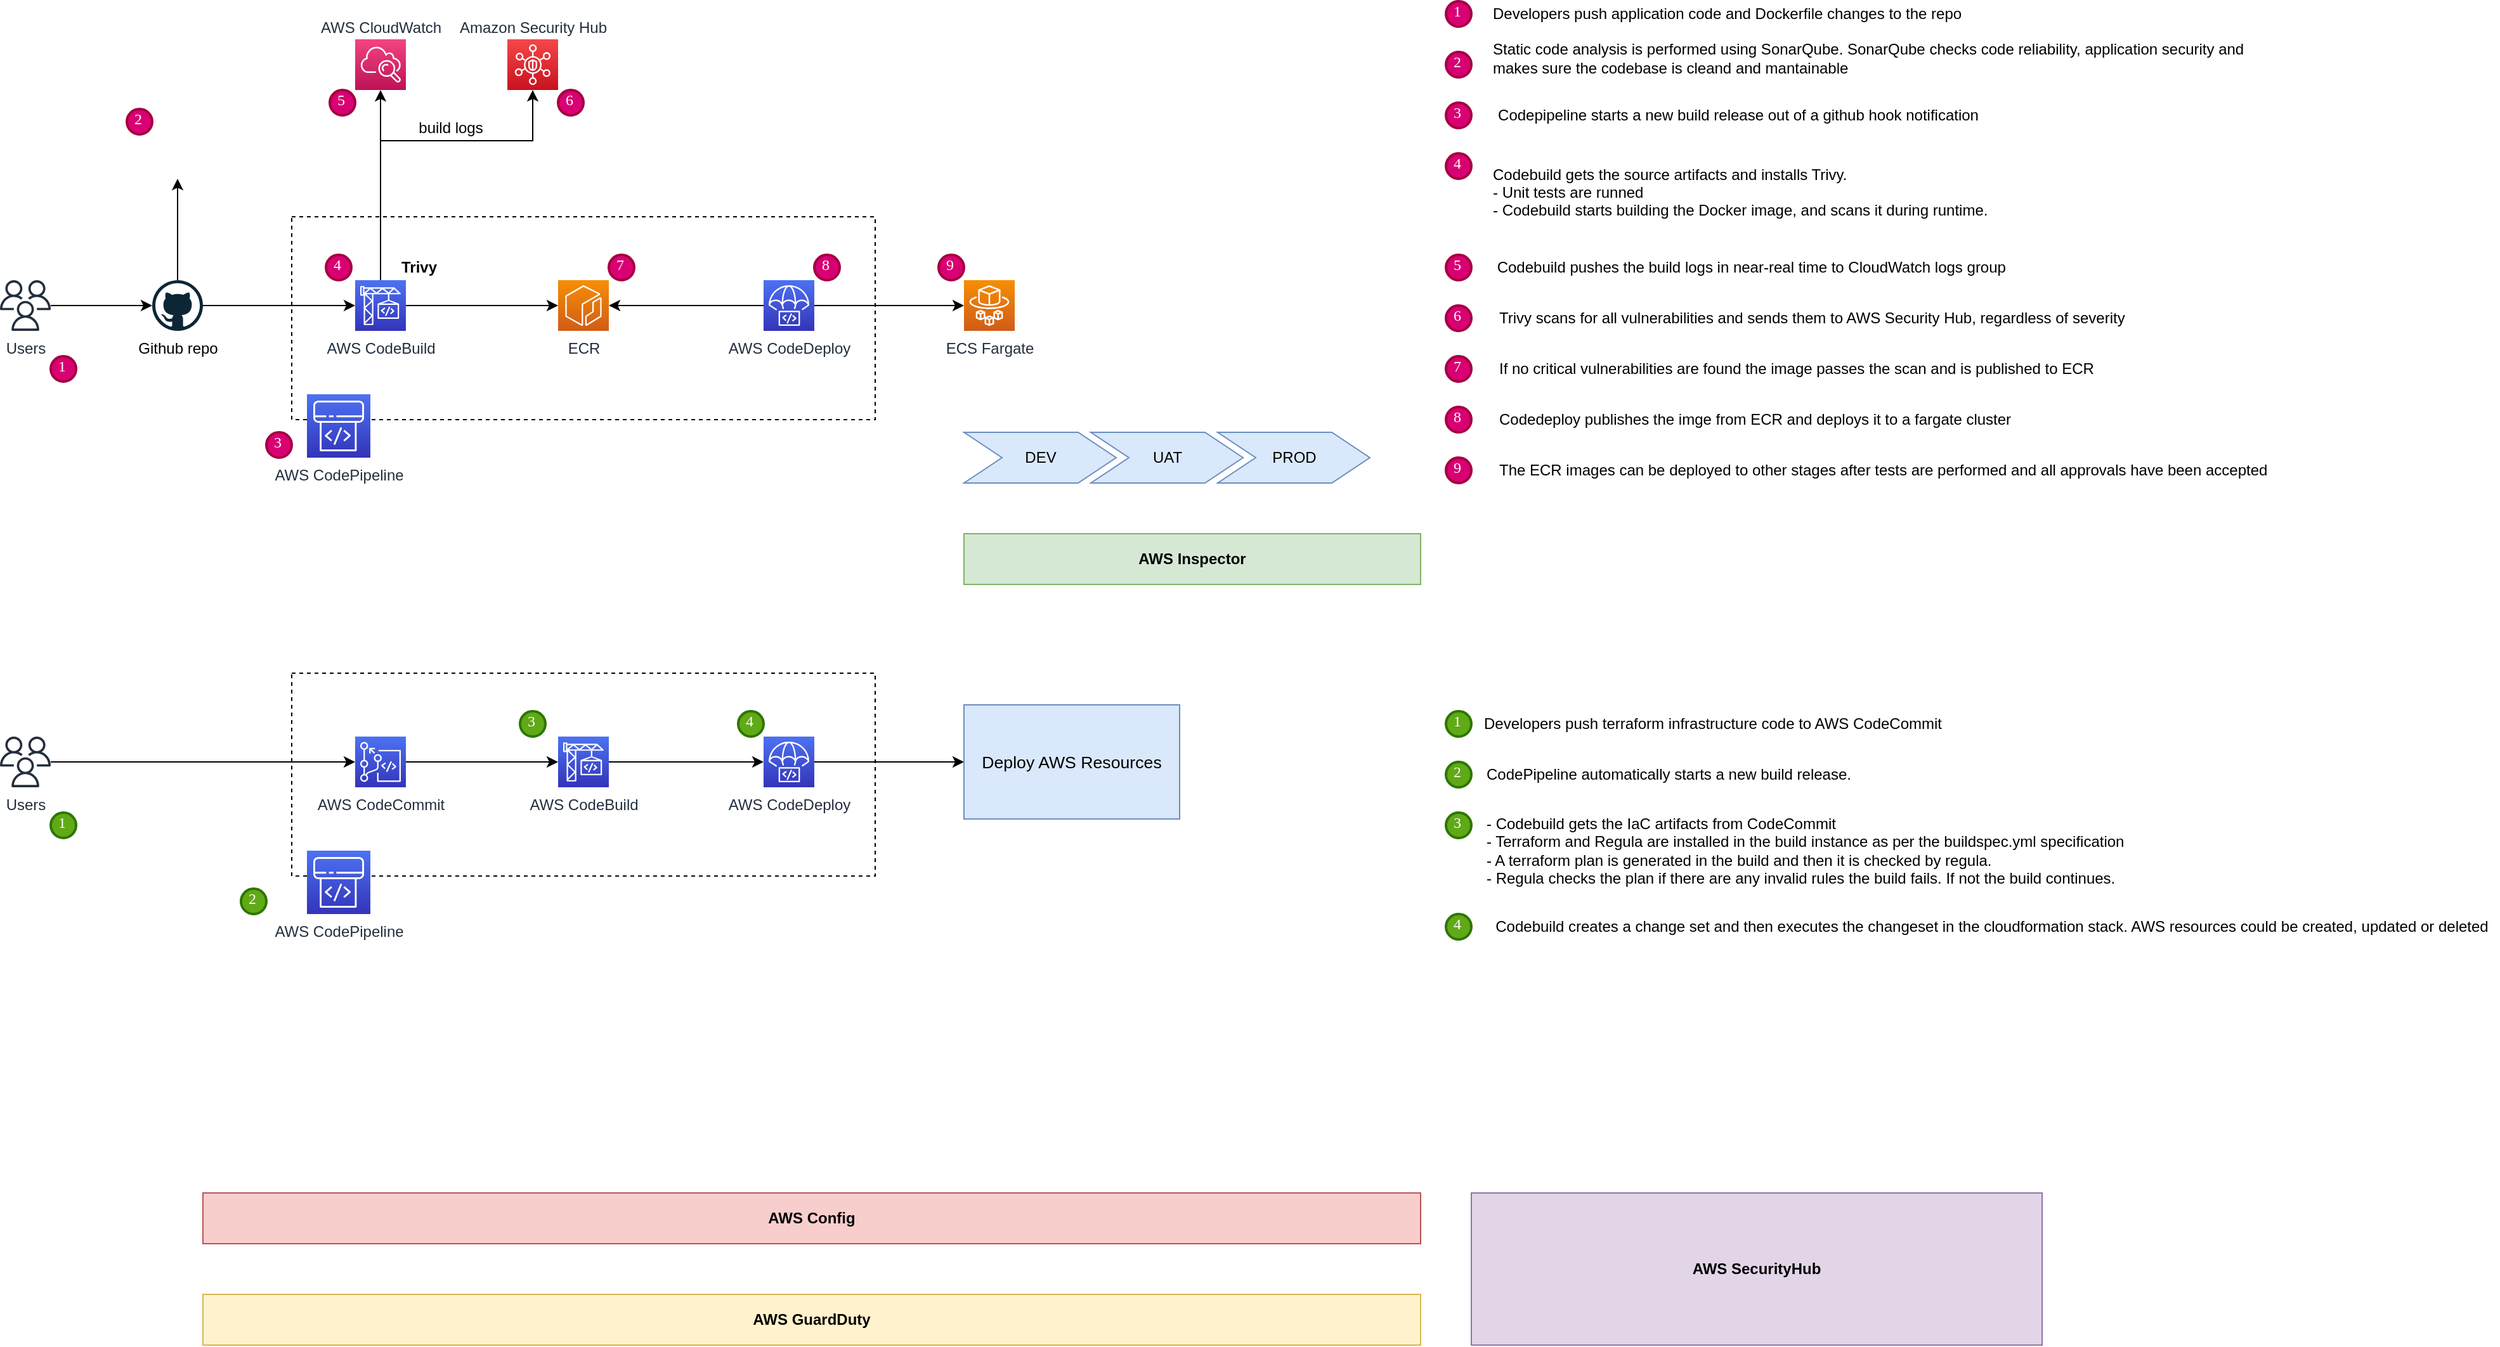 <mxfile version="13.3.9" type="device"><diagram id="T8tsK1PpJ94w1v-IC87q" name="Page-1"><mxGraphModel dx="2243" dy="1783" grid="1" gridSize="10" guides="1" tooltips="1" connect="1" arrows="1" fold="1" page="0" pageScale="1" pageWidth="1600" pageHeight="1200" math="0" shadow="0"><root><mxCell id="0"/><mxCell id="1" parent="0"/><mxCell id="sL6umKaQzqcQRvcaXxIf-47" value="" style="rounded=0;whiteSpace=wrap;html=1;dashed=1;" vertex="1" parent="1"><mxGeometry x="150" y="430" width="460" height="160" as="geometry"/></mxCell><mxCell id="sL6umKaQzqcQRvcaXxIf-48" value="AWS CodePipeline" style="outlineConnect=0;fontColor=#232F3E;gradientColor=#4D72F3;gradientDirection=north;fillColor=#3334B9;strokeColor=#ffffff;dashed=0;verticalLabelPosition=bottom;verticalAlign=top;align=center;html=1;fontSize=12;fontStyle=0;aspect=fixed;shape=mxgraph.aws4.resourceIcon;resIcon=mxgraph.aws4.codepipeline;" vertex="1" parent="1"><mxGeometry x="162" y="570" width="50" height="50" as="geometry"/></mxCell><mxCell id="sL6umKaQzqcQRvcaXxIf-20" value="" style="rounded=0;whiteSpace=wrap;html=1;dashed=1;" vertex="1" parent="1"><mxGeometry x="150" y="70" width="460" height="160" as="geometry"/></mxCell><mxCell id="t-QYfSTjz6e1NZ9DdBzR-30" value="AWS Inspector" style="rounded=0;whiteSpace=wrap;html=1;fillColor=#d5e8d4;strokeColor=#82b366;fontStyle=1" parent="1" vertex="1"><mxGeometry x="680" y="320" width="360" height="40" as="geometry"/></mxCell><mxCell id="t-QYfSTjz6e1NZ9DdBzR-33" value="AWS Config" style="rounded=0;whiteSpace=wrap;html=1;fillColor=#f8cecc;strokeColor=#b85450;fontStyle=1" parent="1" vertex="1"><mxGeometry x="80" y="840" width="960" height="40" as="geometry"/></mxCell><mxCell id="t-QYfSTjz6e1NZ9DdBzR-34" value="AWS GuardDuty" style="rounded=0;whiteSpace=wrap;html=1;fillColor=#fff2cc;strokeColor=#d6b656;fontStyle=1" parent="1" vertex="1"><mxGeometry x="80" y="920" width="960" height="40" as="geometry"/></mxCell><mxCell id="t-QYfSTjz6e1NZ9DdBzR-35" value="AWS SecurityHub" style="rounded=0;whiteSpace=wrap;html=1;fillColor=#e1d5e7;strokeColor=#9673a6;fontStyle=1" parent="1" vertex="1"><mxGeometry x="1080" y="840" width="450" height="120" as="geometry"/></mxCell><mxCell id="sL6umKaQzqcQRvcaXxIf-3" style="edgeStyle=orthogonalEdgeStyle;rounded=0;orthogonalLoop=1;jettySize=auto;html=1;" edge="1" parent="1" source="sL6umKaQzqcQRvcaXxIf-1" target="sL6umKaQzqcQRvcaXxIf-2"><mxGeometry relative="1" as="geometry"/></mxCell><mxCell id="sL6umKaQzqcQRvcaXxIf-8" style="edgeStyle=orthogonalEdgeStyle;rounded=0;orthogonalLoop=1;jettySize=auto;html=1;" edge="1" parent="1" source="sL6umKaQzqcQRvcaXxIf-1" target="sL6umKaQzqcQRvcaXxIf-7"><mxGeometry relative="1" as="geometry"/></mxCell><mxCell id="sL6umKaQzqcQRvcaXxIf-1" value="Github repo" style="dashed=0;outlineConnect=0;html=1;align=center;labelPosition=center;verticalLabelPosition=bottom;verticalAlign=top;shape=mxgraph.weblogos.github" vertex="1" parent="1"><mxGeometry x="40" y="120" width="40" height="40" as="geometry"/></mxCell><mxCell id="sL6umKaQzqcQRvcaXxIf-2" value="" style="shape=image;verticalLabelPosition=bottom;labelBackgroundColor=#ffffff;verticalAlign=top;aspect=fixed;imageAspect=0;image=https://onthedock.github.io/images/sonarqube.png;" vertex="1" parent="1"><mxGeometry x="40" width="40" height="40" as="geometry"/></mxCell><mxCell id="sL6umKaQzqcQRvcaXxIf-5" style="edgeStyle=orthogonalEdgeStyle;rounded=0;orthogonalLoop=1;jettySize=auto;html=1;" edge="1" parent="1" source="sL6umKaQzqcQRvcaXxIf-4" target="sL6umKaQzqcQRvcaXxIf-1"><mxGeometry relative="1" as="geometry"/></mxCell><mxCell id="sL6umKaQzqcQRvcaXxIf-4" value="Users" style="outlineConnect=0;fontColor=#232F3E;gradientColor=none;fillColor=#232F3E;strokeColor=none;dashed=0;verticalLabelPosition=bottom;verticalAlign=top;align=center;html=1;fontSize=12;fontStyle=0;aspect=fixed;pointerEvents=1;shape=mxgraph.aws4.users;" vertex="1" parent="1"><mxGeometry x="-80" y="120" width="40" height="40" as="geometry"/></mxCell><mxCell id="sL6umKaQzqcQRvcaXxIf-10" style="edgeStyle=orthogonalEdgeStyle;rounded=0;orthogonalLoop=1;jettySize=auto;html=1;" edge="1" parent="1" source="sL6umKaQzqcQRvcaXxIf-7" target="sL6umKaQzqcQRvcaXxIf-9"><mxGeometry relative="1" as="geometry"/></mxCell><mxCell id="sL6umKaQzqcQRvcaXxIf-12" style="edgeStyle=orthogonalEdgeStyle;rounded=0;orthogonalLoop=1;jettySize=auto;html=1;" edge="1" parent="1" source="sL6umKaQzqcQRvcaXxIf-7" target="sL6umKaQzqcQRvcaXxIf-11"><mxGeometry relative="1" as="geometry"><Array as="points"><mxPoint x="220" y="10"/><mxPoint x="340" y="10"/></Array></mxGeometry></mxCell><mxCell id="sL6umKaQzqcQRvcaXxIf-15" style="edgeStyle=orthogonalEdgeStyle;rounded=0;orthogonalLoop=1;jettySize=auto;html=1;" edge="1" parent="1" source="sL6umKaQzqcQRvcaXxIf-7" target="sL6umKaQzqcQRvcaXxIf-14"><mxGeometry relative="1" as="geometry"/></mxCell><mxCell id="sL6umKaQzqcQRvcaXxIf-7" value="AWS CodeBuild" style="outlineConnect=0;fontColor=#232F3E;gradientColor=#4D72F3;gradientDirection=north;fillColor=#3334B9;strokeColor=#ffffff;dashed=0;verticalLabelPosition=bottom;verticalAlign=top;align=center;html=1;fontSize=12;fontStyle=0;aspect=fixed;shape=mxgraph.aws4.resourceIcon;resIcon=mxgraph.aws4.codebuild;" vertex="1" parent="1"><mxGeometry x="200" y="120" width="40" height="40" as="geometry"/></mxCell><mxCell id="sL6umKaQzqcQRvcaXxIf-9" value="AWS CloudWatch" style="outlineConnect=0;fontColor=#232F3E;gradientColor=#F34482;gradientDirection=north;fillColor=#BC1356;strokeColor=#ffffff;dashed=0;verticalLabelPosition=top;verticalAlign=bottom;align=center;html=1;fontSize=12;fontStyle=0;aspect=fixed;shape=mxgraph.aws4.resourceIcon;resIcon=mxgraph.aws4.cloudwatch;labelPosition=center;" vertex="1" parent="1"><mxGeometry x="200" y="-70" width="40" height="40" as="geometry"/></mxCell><mxCell id="sL6umKaQzqcQRvcaXxIf-11" value="Amazon Security Hub" style="outlineConnect=0;fontColor=#232F3E;gradientColor=#F54749;gradientDirection=north;fillColor=#C7131F;strokeColor=#ffffff;dashed=0;verticalLabelPosition=top;verticalAlign=bottom;align=center;html=1;fontSize=12;fontStyle=0;aspect=fixed;shape=mxgraph.aws4.resourceIcon;resIcon=mxgraph.aws4.security_hub;labelPosition=center;" vertex="1" parent="1"><mxGeometry x="320" y="-70" width="40" height="40" as="geometry"/></mxCell><mxCell id="sL6umKaQzqcQRvcaXxIf-13" value="build logs" style="text;html=1;align=center;verticalAlign=middle;resizable=0;points=[];autosize=1;" vertex="1" parent="1"><mxGeometry x="240" y="-10" width="70" height="20" as="geometry"/></mxCell><mxCell id="sL6umKaQzqcQRvcaXxIf-14" value="ECR" style="outlineConnect=0;fontColor=#232F3E;gradientColor=#F78E04;gradientDirection=north;fillColor=#D05C17;strokeColor=#ffffff;dashed=0;verticalLabelPosition=bottom;verticalAlign=top;align=center;html=1;fontSize=12;fontStyle=0;aspect=fixed;shape=mxgraph.aws4.resourceIcon;resIcon=mxgraph.aws4.ecr;" vertex="1" parent="1"><mxGeometry x="360" y="120" width="40" height="40" as="geometry"/></mxCell><mxCell id="sL6umKaQzqcQRvcaXxIf-17" style="edgeStyle=orthogonalEdgeStyle;rounded=0;orthogonalLoop=1;jettySize=auto;html=1;" edge="1" parent="1" source="sL6umKaQzqcQRvcaXxIf-16" target="sL6umKaQzqcQRvcaXxIf-14"><mxGeometry relative="1" as="geometry"/></mxCell><mxCell id="sL6umKaQzqcQRvcaXxIf-19" style="edgeStyle=orthogonalEdgeStyle;rounded=0;orthogonalLoop=1;jettySize=auto;html=1;" edge="1" parent="1" source="sL6umKaQzqcQRvcaXxIf-16" target="sL6umKaQzqcQRvcaXxIf-18"><mxGeometry relative="1" as="geometry"/></mxCell><mxCell id="sL6umKaQzqcQRvcaXxIf-16" value="AWS CodeDeploy" style="outlineConnect=0;fontColor=#232F3E;gradientColor=#4D72F3;gradientDirection=north;fillColor=#3334B9;strokeColor=#ffffff;dashed=0;verticalLabelPosition=bottom;verticalAlign=top;align=center;html=1;fontSize=12;fontStyle=0;aspect=fixed;shape=mxgraph.aws4.resourceIcon;resIcon=mxgraph.aws4.codedeploy;" vertex="1" parent="1"><mxGeometry x="522" y="120" width="40" height="40" as="geometry"/></mxCell><mxCell id="sL6umKaQzqcQRvcaXxIf-18" value="ECS Fargate" style="outlineConnect=0;fontColor=#232F3E;gradientColor=#F78E04;gradientDirection=north;fillColor=#D05C17;strokeColor=#ffffff;dashed=0;verticalLabelPosition=bottom;verticalAlign=top;align=center;html=1;fontSize=12;fontStyle=0;aspect=fixed;shape=mxgraph.aws4.resourceIcon;resIcon=mxgraph.aws4.fargate;" vertex="1" parent="1"><mxGeometry x="680" y="120" width="40" height="40" as="geometry"/></mxCell><mxCell id="sL6umKaQzqcQRvcaXxIf-21" value="AWS CodePipeline" style="outlineConnect=0;fontColor=#232F3E;gradientColor=#4D72F3;gradientDirection=north;fillColor=#3334B9;strokeColor=#ffffff;dashed=0;verticalLabelPosition=bottom;verticalAlign=top;align=center;html=1;fontSize=12;fontStyle=0;aspect=fixed;shape=mxgraph.aws4.resourceIcon;resIcon=mxgraph.aws4.codepipeline;" vertex="1" parent="1"><mxGeometry x="162" y="210" width="50" height="50" as="geometry"/></mxCell><mxCell id="sL6umKaQzqcQRvcaXxIf-22" value="1" style="ellipse;whiteSpace=wrap;html=1;aspect=fixed;strokeWidth=2;fontFamily=Tahoma;spacingBottom=4;spacingRight=2;strokeColor=#A50040;fillColor=#d80073;fontColor=#ffffff;" vertex="1" parent="1"><mxGeometry x="-40" y="180" width="20" height="20" as="geometry"/></mxCell><mxCell id="sL6umKaQzqcQRvcaXxIf-23" value="3" style="ellipse;whiteSpace=wrap;html=1;aspect=fixed;strokeWidth=2;fontFamily=Tahoma;spacingBottom=4;spacingRight=2;strokeColor=#A50040;fillColor=#d80073;fontColor=#ffffff;" vertex="1" parent="1"><mxGeometry x="130" y="240" width="20" height="20" as="geometry"/></mxCell><mxCell id="sL6umKaQzqcQRvcaXxIf-24" value="4" style="ellipse;whiteSpace=wrap;html=1;aspect=fixed;strokeWidth=2;fontFamily=Tahoma;spacingBottom=4;spacingRight=2;strokeColor=#A50040;fillColor=#d80073;fontColor=#ffffff;" vertex="1" parent="1"><mxGeometry x="177" y="100" width="20" height="20" as="geometry"/></mxCell><mxCell id="sL6umKaQzqcQRvcaXxIf-27" value="5" style="ellipse;whiteSpace=wrap;html=1;aspect=fixed;strokeWidth=2;fontFamily=Tahoma;spacingBottom=4;spacingRight=2;strokeColor=#A50040;fillColor=#d80073;fontColor=#ffffff;" vertex="1" parent="1"><mxGeometry x="180" y="-30" width="20" height="20" as="geometry"/></mxCell><mxCell id="sL6umKaQzqcQRvcaXxIf-28" value="6" style="ellipse;whiteSpace=wrap;html=1;aspect=fixed;strokeWidth=2;fontFamily=Tahoma;spacingBottom=4;spacingRight=2;strokeColor=#A50040;fillColor=#d80073;fontColor=#ffffff;" vertex="1" parent="1"><mxGeometry x="360" y="-30" width="20" height="20" as="geometry"/></mxCell><mxCell id="sL6umKaQzqcQRvcaXxIf-29" value="7" style="ellipse;whiteSpace=wrap;html=1;aspect=fixed;strokeWidth=2;fontFamily=Tahoma;spacingBottom=4;spacingRight=2;strokeColor=#A50040;fillColor=#d80073;fontColor=#ffffff;" vertex="1" parent="1"><mxGeometry x="400" y="100" width="20" height="20" as="geometry"/></mxCell><mxCell id="sL6umKaQzqcQRvcaXxIf-32" value="8" style="ellipse;whiteSpace=wrap;html=1;aspect=fixed;strokeWidth=2;fontFamily=Tahoma;spacingBottom=4;spacingRight=2;strokeColor=#A50040;fillColor=#d80073;fontColor=#ffffff;" vertex="1" parent="1"><mxGeometry x="562" y="100" width="20" height="20" as="geometry"/></mxCell><mxCell id="sL6umKaQzqcQRvcaXxIf-33" value="2" style="ellipse;whiteSpace=wrap;html=1;aspect=fixed;strokeWidth=2;fontFamily=Tahoma;spacingBottom=4;spacingRight=2;strokeColor=#A50040;fillColor=#d80073;fontColor=#ffffff;" vertex="1" parent="1"><mxGeometry x="20" y="-15" width="20" height="20" as="geometry"/></mxCell><mxCell id="sL6umKaQzqcQRvcaXxIf-34" value="DEV" style="html=1;shadow=0;dashed=0;align=center;verticalAlign=middle;shape=mxgraph.arrows2.arrow;dy=0;dx=30;notch=30;fillColor=#dae8fc;strokeColor=#6c8ebf;" vertex="1" parent="1"><mxGeometry x="680" y="240" width="120" height="40" as="geometry"/></mxCell><mxCell id="sL6umKaQzqcQRvcaXxIf-35" value="UAT" style="html=1;shadow=0;dashed=0;align=center;verticalAlign=middle;shape=mxgraph.arrows2.arrow;dy=0;dx=30;notch=30;fillColor=#dae8fc;strokeColor=#6c8ebf;" vertex="1" parent="1"><mxGeometry x="780" y="240" width="120" height="40" as="geometry"/></mxCell><mxCell id="sL6umKaQzqcQRvcaXxIf-36" value="PROD" style="html=1;shadow=0;dashed=0;align=center;verticalAlign=middle;shape=mxgraph.arrows2.arrow;dy=0;dx=30;notch=30;fillColor=#dae8fc;strokeColor=#6c8ebf;" vertex="1" parent="1"><mxGeometry x="880" y="240" width="120" height="40" as="geometry"/></mxCell><mxCell id="sL6umKaQzqcQRvcaXxIf-39" style="edgeStyle=orthogonalEdgeStyle;rounded=0;orthogonalLoop=1;jettySize=auto;html=1;" edge="1" parent="1" source="sL6umKaQzqcQRvcaXxIf-37" target="sL6umKaQzqcQRvcaXxIf-38"><mxGeometry relative="1" as="geometry"/></mxCell><mxCell id="sL6umKaQzqcQRvcaXxIf-37" value="AWS CodeCommit" style="outlineConnect=0;fontColor=#232F3E;gradientColor=#4D72F3;gradientDirection=north;fillColor=#3334B9;strokeColor=#ffffff;dashed=0;verticalLabelPosition=bottom;verticalAlign=top;align=center;html=1;fontSize=12;fontStyle=0;aspect=fixed;shape=mxgraph.aws4.resourceIcon;resIcon=mxgraph.aws4.codecommit;" vertex="1" parent="1"><mxGeometry x="200" y="480" width="40" height="40" as="geometry"/></mxCell><mxCell id="sL6umKaQzqcQRvcaXxIf-42" style="edgeStyle=orthogonalEdgeStyle;rounded=0;orthogonalLoop=1;jettySize=auto;html=1;" edge="1" parent="1" source="sL6umKaQzqcQRvcaXxIf-38" target="sL6umKaQzqcQRvcaXxIf-41"><mxGeometry relative="1" as="geometry"/></mxCell><mxCell id="sL6umKaQzqcQRvcaXxIf-38" value="AWS CodeBuild" style="outlineConnect=0;fontColor=#232F3E;gradientColor=#4D72F3;gradientDirection=north;fillColor=#3334B9;strokeColor=#ffffff;dashed=0;verticalLabelPosition=bottom;verticalAlign=top;align=center;html=1;fontSize=12;fontStyle=0;aspect=fixed;shape=mxgraph.aws4.resourceIcon;resIcon=mxgraph.aws4.codebuild;" vertex="1" parent="1"><mxGeometry x="360" y="480" width="40" height="40" as="geometry"/></mxCell><mxCell id="sL6umKaQzqcQRvcaXxIf-50" style="edgeStyle=orthogonalEdgeStyle;rounded=0;orthogonalLoop=1;jettySize=auto;html=1;entryX=0;entryY=0.5;entryDx=0;entryDy=0;" edge="1" parent="1" source="sL6umKaQzqcQRvcaXxIf-41" target="sL6umKaQzqcQRvcaXxIf-49"><mxGeometry relative="1" as="geometry"/></mxCell><mxCell id="sL6umKaQzqcQRvcaXxIf-41" value="AWS CodeDeploy" style="outlineConnect=0;fontColor=#232F3E;gradientColor=#4D72F3;gradientDirection=north;fillColor=#3334B9;strokeColor=#ffffff;dashed=0;verticalLabelPosition=bottom;verticalAlign=top;align=center;html=1;fontSize=12;fontStyle=0;aspect=fixed;shape=mxgraph.aws4.resourceIcon;resIcon=mxgraph.aws4.codedeploy;" vertex="1" parent="1"><mxGeometry x="522" y="480" width="40" height="40" as="geometry"/></mxCell><mxCell id="sL6umKaQzqcQRvcaXxIf-44" style="edgeStyle=orthogonalEdgeStyle;rounded=0;orthogonalLoop=1;jettySize=auto;html=1;" edge="1" parent="1" source="sL6umKaQzqcQRvcaXxIf-43" target="sL6umKaQzqcQRvcaXxIf-37"><mxGeometry relative="1" as="geometry"/></mxCell><mxCell id="sL6umKaQzqcQRvcaXxIf-43" value="Users" style="outlineConnect=0;fontColor=#232F3E;gradientColor=none;fillColor=#232F3E;strokeColor=none;dashed=0;verticalLabelPosition=bottom;verticalAlign=top;align=center;html=1;fontSize=12;fontStyle=0;aspect=fixed;pointerEvents=1;shape=mxgraph.aws4.users;" vertex="1" parent="1"><mxGeometry x="-80" y="480" width="40" height="40" as="geometry"/></mxCell><mxCell id="sL6umKaQzqcQRvcaXxIf-49" value="&lt;font face=&quot;arial&quot;&gt;&lt;span style=&quot;font-size: 13.333px&quot;&gt;Deploy AWS Resources&lt;/span&gt;&lt;/font&gt;" style="rounded=0;whiteSpace=wrap;html=1;fillColor=#dae8fc;strokeColor=#6c8ebf;" vertex="1" parent="1"><mxGeometry x="680" y="455" width="170" height="90" as="geometry"/></mxCell><mxCell id="sL6umKaQzqcQRvcaXxIf-51" value="1" style="ellipse;whiteSpace=wrap;html=1;aspect=fixed;strokeWidth=2;fontFamily=Tahoma;spacingBottom=4;spacingRight=2;strokeColor=#2D7600;fillColor=#60a917;fontColor=#ffffff;" vertex="1" parent="1"><mxGeometry x="1060" y="460" width="20" height="20" as="geometry"/></mxCell><mxCell id="sL6umKaQzqcQRvcaXxIf-54" value="2" style="ellipse;whiteSpace=wrap;html=1;aspect=fixed;strokeWidth=2;fontFamily=Tahoma;spacingBottom=4;spacingRight=2;strokeColor=#2D7600;fillColor=#60a917;fontColor=#ffffff;" vertex="1" parent="1"><mxGeometry x="110" y="600" width="20" height="20" as="geometry"/></mxCell><mxCell id="sL6umKaQzqcQRvcaXxIf-56" value="3" style="ellipse;whiteSpace=wrap;html=1;aspect=fixed;strokeWidth=2;fontFamily=Tahoma;spacingBottom=4;spacingRight=2;strokeColor=#2D7600;fillColor=#60a917;fontColor=#ffffff;" vertex="1" parent="1"><mxGeometry x="330" y="460" width="20" height="20" as="geometry"/></mxCell><mxCell id="sL6umKaQzqcQRvcaXxIf-57" value="4" style="ellipse;whiteSpace=wrap;html=1;aspect=fixed;strokeWidth=2;fontFamily=Tahoma;spacingBottom=4;spacingRight=2;strokeColor=#2D7600;fillColor=#60a917;fontColor=#ffffff;" vertex="1" parent="1"><mxGeometry x="502" y="460" width="20" height="20" as="geometry"/></mxCell><mxCell id="sL6umKaQzqcQRvcaXxIf-59" value="Developers push terraform infrastructure code to AWS CodeCommit" style="text;html=1;align=center;verticalAlign=middle;resizable=0;points=[];autosize=1;" vertex="1" parent="1"><mxGeometry x="1080" y="460" width="380" height="20" as="geometry"/></mxCell><mxCell id="sL6umKaQzqcQRvcaXxIf-60" value="1" style="ellipse;whiteSpace=wrap;html=1;aspect=fixed;strokeWidth=2;fontFamily=Tahoma;spacingBottom=4;spacingRight=2;strokeColor=#2D7600;fillColor=#60a917;fontColor=#ffffff;" vertex="1" parent="1"><mxGeometry x="-40" y="540" width="20" height="20" as="geometry"/></mxCell><mxCell id="sL6umKaQzqcQRvcaXxIf-61" value="2" style="ellipse;whiteSpace=wrap;html=1;aspect=fixed;strokeWidth=2;fontFamily=Tahoma;spacingBottom=4;spacingRight=2;strokeColor=#2D7600;fillColor=#60a917;fontColor=#ffffff;" vertex="1" parent="1"><mxGeometry x="1060" y="500" width="20" height="20" as="geometry"/></mxCell><mxCell id="sL6umKaQzqcQRvcaXxIf-62" value="CodePipeline automatically starts a new build release." style="text;html=1;align=left;verticalAlign=middle;resizable=0;points=[];autosize=1;" vertex="1" parent="1"><mxGeometry x="1090" y="500" width="300" height="20" as="geometry"/></mxCell><mxCell id="sL6umKaQzqcQRvcaXxIf-63" value="3" style="ellipse;whiteSpace=wrap;html=1;aspect=fixed;strokeWidth=2;fontFamily=Tahoma;spacingBottom=4;spacingRight=2;strokeColor=#2D7600;fillColor=#60a917;fontColor=#ffffff;" vertex="1" parent="1"><mxGeometry x="1060" y="540" width="20" height="20" as="geometry"/></mxCell><mxCell id="sL6umKaQzqcQRvcaXxIf-64" value="&lt;span style=&quot;&quot;&gt;- Codebuild gets the IaC artifacts from CodeCommit&lt;/span&gt;&lt;br style=&quot;&quot;&gt;&lt;span style=&quot;&quot;&gt;- Terraform and Regula are installed in the build instance as per the buildspec.yml specification&lt;/span&gt;&lt;br style=&quot;&quot;&gt;&lt;span style=&quot;&quot;&gt;- A terraform plan is generated in the build and then it is checked by regula.&lt;/span&gt;&lt;br style=&quot;&quot;&gt;&lt;span style=&quot;&quot;&gt;- Regula checks the plan if there are any invalid rules the build fails. If not the build continues.&lt;/span&gt;" style="text;html=1;align=left;verticalAlign=middle;resizable=0;points=[];autosize=1;" vertex="1" parent="1"><mxGeometry x="1090" y="540" width="520" height="60" as="geometry"/></mxCell><mxCell id="sL6umKaQzqcQRvcaXxIf-65" value="4" style="ellipse;whiteSpace=wrap;html=1;aspect=fixed;strokeWidth=2;fontFamily=Tahoma;spacingBottom=4;spacingRight=2;strokeColor=#2D7600;fillColor=#60a917;fontColor=#ffffff;" vertex="1" parent="1"><mxGeometry x="1060" y="620" width="20" height="20" as="geometry"/></mxCell><mxCell id="sL6umKaQzqcQRvcaXxIf-66" value="Codebuild creates a change set and then executes the changeset in the cloudformation stack. AWS resources could be created, updated or deleted" style="text;html=1;align=center;verticalAlign=middle;resizable=0;points=[];autosize=1;" vertex="1" parent="1"><mxGeometry x="1090" y="620" width="800" height="20" as="geometry"/></mxCell><mxCell id="sL6umKaQzqcQRvcaXxIf-67" value="9" style="ellipse;whiteSpace=wrap;html=1;aspect=fixed;strokeWidth=2;fontFamily=Tahoma;spacingBottom=4;spacingRight=2;strokeColor=#A50040;fillColor=#d80073;fontColor=#ffffff;" vertex="1" parent="1"><mxGeometry x="660" y="100" width="20" height="20" as="geometry"/></mxCell><mxCell id="sL6umKaQzqcQRvcaXxIf-68" value="1" style="ellipse;whiteSpace=wrap;html=1;aspect=fixed;strokeWidth=2;fontFamily=Tahoma;spacingBottom=4;spacingRight=2;strokeColor=#A50040;fillColor=#d80073;fontColor=#ffffff;" vertex="1" parent="1"><mxGeometry x="1060" y="-100" width="20" height="20" as="geometry"/></mxCell><mxCell id="sL6umKaQzqcQRvcaXxIf-69" value="Developers push application code and Dockerfile changes to the repo" style="text;html=1;align=left;verticalAlign=middle;resizable=0;points=[];autosize=1;" vertex="1" parent="1"><mxGeometry x="1095" y="-100" width="390" height="20" as="geometry"/></mxCell><mxCell id="sL6umKaQzqcQRvcaXxIf-70" value="2" style="ellipse;whiteSpace=wrap;html=1;aspect=fixed;strokeWidth=2;fontFamily=Tahoma;spacingBottom=4;spacingRight=2;strokeColor=#A50040;fillColor=#d80073;fontColor=#ffffff;" vertex="1" parent="1"><mxGeometry x="1060" y="-60" width="20" height="20" as="geometry"/></mxCell><mxCell id="sL6umKaQzqcQRvcaXxIf-71" value="Static code analysis is performed using SonarQube. SonarQube checks code reliability, application security and&lt;br&gt;makes sure the codebase is cleand and mantainable" style="text;html=1;align=left;verticalAlign=middle;resizable=0;points=[];autosize=1;" vertex="1" parent="1"><mxGeometry x="1095" y="-70" width="610" height="30" as="geometry"/></mxCell><mxCell id="sL6umKaQzqcQRvcaXxIf-72" value="3" style="ellipse;whiteSpace=wrap;html=1;aspect=fixed;strokeWidth=2;fontFamily=Tahoma;spacingBottom=4;spacingRight=2;strokeColor=#A50040;fillColor=#d80073;fontColor=#ffffff;" vertex="1" parent="1"><mxGeometry x="1060" y="-20" width="20" height="20" as="geometry"/></mxCell><mxCell id="sL6umKaQzqcQRvcaXxIf-73" value="Codepipeline starts a new build release out of a github hook notification" style="text;html=1;align=center;verticalAlign=middle;resizable=0;points=[];autosize=1;" vertex="1" parent="1"><mxGeometry x="1095" y="-20" width="390" height="20" as="geometry"/></mxCell><mxCell id="sL6umKaQzqcQRvcaXxIf-74" value="&lt;b&gt;Trivy&lt;/b&gt;" style="text;html=1;align=center;verticalAlign=middle;resizable=0;points=[];autosize=1;" vertex="1" parent="1"><mxGeometry x="230" y="100" width="40" height="20" as="geometry"/></mxCell><mxCell id="sL6umKaQzqcQRvcaXxIf-75" value="4" style="ellipse;whiteSpace=wrap;html=1;aspect=fixed;strokeWidth=2;fontFamily=Tahoma;spacingBottom=4;spacingRight=2;strokeColor=#A50040;fillColor=#d80073;fontColor=#ffffff;" vertex="1" parent="1"><mxGeometry x="1060" y="20" width="20" height="20" as="geometry"/></mxCell><mxCell id="sL6umKaQzqcQRvcaXxIf-76" value="Codebuild gets the source artifacts and installs Trivy.&lt;br&gt;&lt;div&gt;&lt;span&gt;- Unit tests are runned&lt;br&gt;- Codebuild starts building the Docker image, and scans it during runtime.&lt;br&gt;&lt;br&gt;&lt;br&gt;&lt;/span&gt;&lt;/div&gt;" style="text;html=1;align=left;verticalAlign=middle;resizable=0;points=[];autosize=1;" vertex="1" parent="1"><mxGeometry x="1095" y="25" width="410" height="80" as="geometry"/></mxCell><mxCell id="sL6umKaQzqcQRvcaXxIf-77" value="5" style="ellipse;whiteSpace=wrap;html=1;aspect=fixed;strokeWidth=2;fontFamily=Tahoma;spacingBottom=4;spacingRight=2;strokeColor=#A50040;fillColor=#d80073;fontColor=#ffffff;" vertex="1" parent="1"><mxGeometry x="1060" y="100" width="20" height="20" as="geometry"/></mxCell><mxCell id="sL6umKaQzqcQRvcaXxIf-78" value="&lt;span style=&quot;&quot;&gt;&amp;nbsp;Codebuild pushes the build logs in near-real time to CloudWatch logs group&lt;/span&gt;" style="text;html=1;align=left;verticalAlign=middle;resizable=0;points=[];autosize=1;" vertex="1" parent="1"><mxGeometry x="1095" y="100" width="420" height="20" as="geometry"/></mxCell><mxCell id="sL6umKaQzqcQRvcaXxIf-79" value="6" style="ellipse;whiteSpace=wrap;html=1;aspect=fixed;strokeWidth=2;fontFamily=Tahoma;spacingBottom=4;spacingRight=2;strokeColor=#A50040;fillColor=#d80073;fontColor=#ffffff;" vertex="1" parent="1"><mxGeometry x="1060" y="140" width="20" height="20" as="geometry"/></mxCell><mxCell id="sL6umKaQzqcQRvcaXxIf-80" value="&lt;span style=&quot;&quot;&gt;Trivy scans for all vulnerabilities and sends them to AWS Security Hub, regardless of severity&amp;nbsp;&lt;/span&gt;" style="text;html=1;align=left;verticalAlign=middle;resizable=0;points=[];autosize=1;" vertex="1" parent="1"><mxGeometry x="1100" y="140" width="510" height="20" as="geometry"/></mxCell><mxCell id="sL6umKaQzqcQRvcaXxIf-81" value="7" style="ellipse;whiteSpace=wrap;html=1;aspect=fixed;strokeWidth=2;fontFamily=Tahoma;spacingBottom=4;spacingRight=2;strokeColor=#A50040;fillColor=#d80073;fontColor=#ffffff;" vertex="1" parent="1"><mxGeometry x="1060" y="180" width="20" height="20" as="geometry"/></mxCell><mxCell id="sL6umKaQzqcQRvcaXxIf-82" value="&lt;span style=&quot;&quot;&gt;If no critical vulnerabilities are found the image passes the scan and is published to ECR&lt;/span&gt;" style="text;html=1;align=left;verticalAlign=middle;resizable=0;points=[];autosize=1;" vertex="1" parent="1"><mxGeometry x="1100" y="180" width="480" height="20" as="geometry"/></mxCell><mxCell id="sL6umKaQzqcQRvcaXxIf-83" value="8" style="ellipse;whiteSpace=wrap;html=1;aspect=fixed;strokeWidth=2;fontFamily=Tahoma;spacingBottom=4;spacingRight=2;strokeColor=#A50040;fillColor=#d80073;fontColor=#ffffff;" vertex="1" parent="1"><mxGeometry x="1060" y="220" width="20" height="20" as="geometry"/></mxCell><mxCell id="sL6umKaQzqcQRvcaXxIf-84" value="Codedeploy publishes the imge from ECR and deploys it to a fargate cluster" style="text;html=1;align=left;verticalAlign=middle;resizable=0;points=[];autosize=1;" vertex="1" parent="1"><mxGeometry x="1100" y="220" width="420" height="20" as="geometry"/></mxCell><mxCell id="sL6umKaQzqcQRvcaXxIf-85" value="9" style="ellipse;whiteSpace=wrap;html=1;aspect=fixed;strokeWidth=2;fontFamily=Tahoma;spacingBottom=4;spacingRight=2;strokeColor=#A50040;fillColor=#d80073;fontColor=#ffffff;" vertex="1" parent="1"><mxGeometry x="1060" y="260" width="20" height="20" as="geometry"/></mxCell><mxCell id="sL6umKaQzqcQRvcaXxIf-86" value="The ECR images can be deployed to other stages after tests are performed and all approvals have been accepted" style="text;html=1;align=left;verticalAlign=middle;resizable=0;points=[];autosize=1;" vertex="1" parent="1"><mxGeometry x="1100" y="260" width="620" height="20" as="geometry"/></mxCell></root></mxGraphModel></diagram></mxfile>